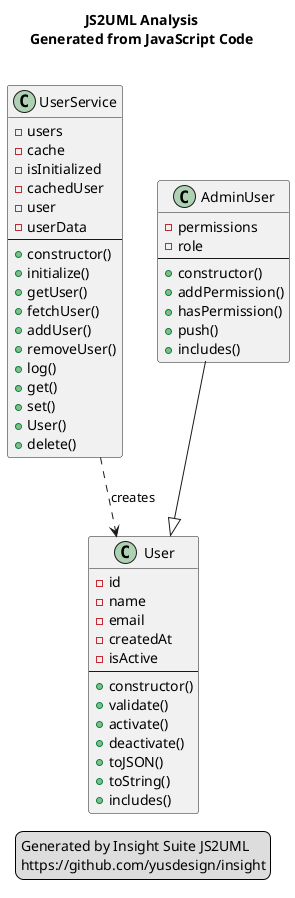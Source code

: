 @startuml

title JS2UML Analysis\nGenerated from JavaScript Code\n
' Purpose: Service Layer with Inheritance\n' Quality Issues: 0\n' Patterns: Repository Pattern, Caching, Inheritance\n
class UserService {
  -users
  -cache
  -isInitialized
  -cachedUser
  -user
  -userData
  --
  +constructor()
  +initialize()
  +getUser()
  +fetchUser()
  +addUser()
  +removeUser()
  +log()
  +get()
  +set()
  +User()
  +delete()
}

class User {
  -id
  -name
  -email
  -createdAt
  -isActive
  --
  +constructor()
  +validate()
  +activate()
  +deactivate()
  +toJSON()
  +toString()
  +includes()
}

class AdminUser {
  -permissions
  -role
  --
  +constructor()
  +addPermission()
  +hasPermission()
  +push()
  +includes()
}

AdminUser --|> User
UserService ..> User : creates

legend right
  Generated by Insight Suite JS2UML
  https://github.com/yusdesign/insight
endlegend

@enduml